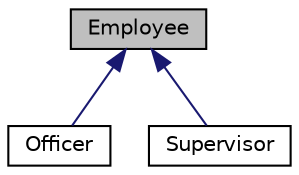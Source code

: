 digraph "Employee"
{
 // LATEX_PDF_SIZE
  edge [fontname="Helvetica",fontsize="10",labelfontname="Helvetica",labelfontsize="10"];
  node [fontname="Helvetica",fontsize="10",shape=record];
  Node1 [label="Employee",height=0.2,width=0.4,color="black", fillcolor="grey75", style="filled", fontcolor="black",tooltip="Holds employee information."];
  Node1 -> Node2 [dir="back",color="midnightblue",fontsize="10",style="solid",fontname="Helvetica"];
  Node2 [label="Officer",height=0.2,width=0.4,color="black", fillcolor="white", style="filled",URL="$classOfficer.html",tooltip="just adds the evilness variable"];
  Node1 -> Node3 [dir="back",color="midnightblue",fontsize="10",style="solid",fontname="Helvetica"];
  Node3 [label="Supervisor",height=0.2,width=0.4,color="black", fillcolor="white", style="filled",URL="$classSupervisor.html",tooltip="holds an extra variable and pay is calculated diffrently"];
}
